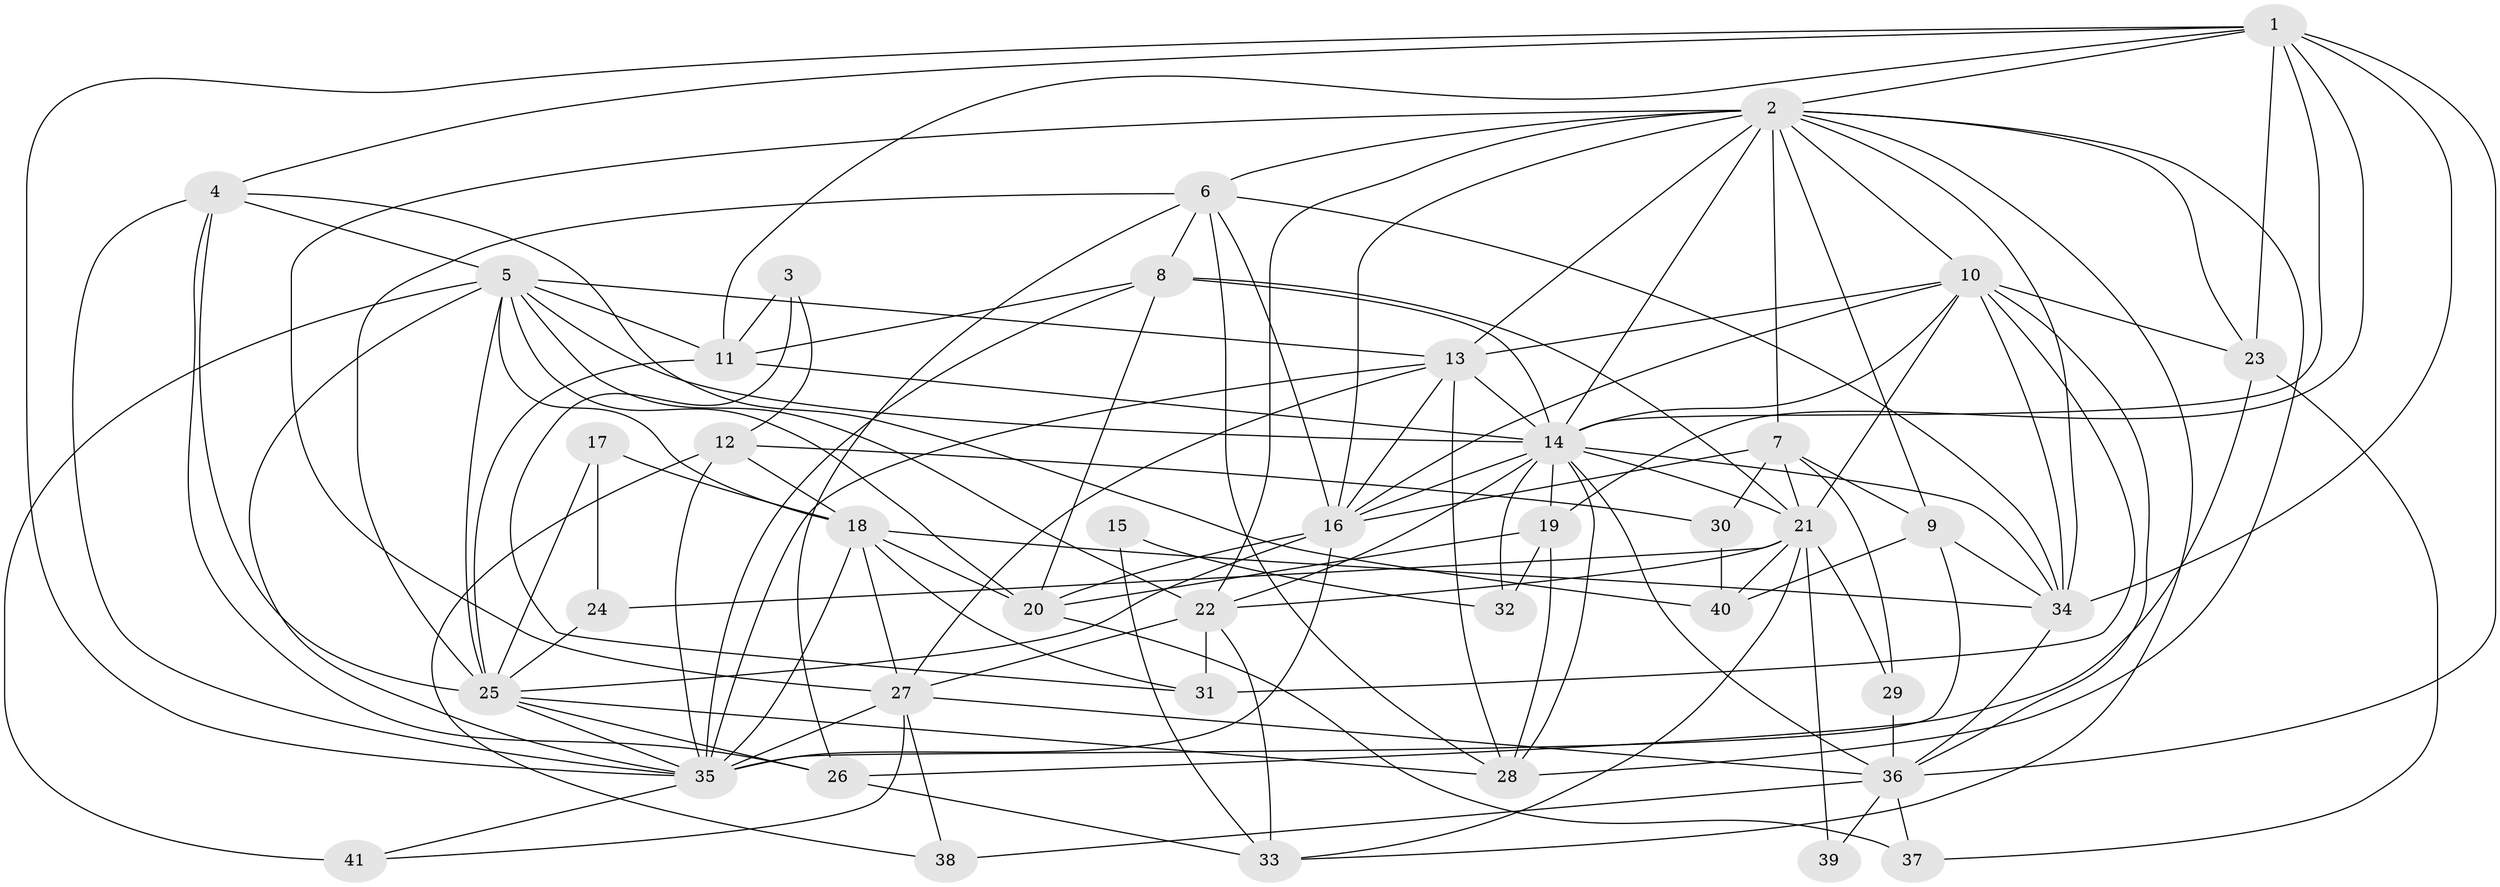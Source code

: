 // original degree distribution, {5: 0.11764705882352941, 6: 0.11764705882352941, 3: 0.3137254901960784, 4: 0.23529411764705882, 2: 0.13725490196078433, 7: 0.0784313725490196}
// Generated by graph-tools (version 1.1) at 2025/51/03/04/25 22:51:14]
// undirected, 41 vertices, 129 edges
graph export_dot {
  node [color=gray90,style=filled];
  1;
  2;
  3;
  4;
  5;
  6;
  7;
  8;
  9;
  10;
  11;
  12;
  13;
  14;
  15;
  16;
  17;
  18;
  19;
  20;
  21;
  22;
  23;
  24;
  25;
  26;
  27;
  28;
  29;
  30;
  31;
  32;
  33;
  34;
  35;
  36;
  37;
  38;
  39;
  40;
  41;
  1 -- 2 [weight=1.0];
  1 -- 4 [weight=1.0];
  1 -- 11 [weight=1.0];
  1 -- 14 [weight=1.0];
  1 -- 19 [weight=1.0];
  1 -- 23 [weight=1.0];
  1 -- 34 [weight=1.0];
  1 -- 35 [weight=1.0];
  1 -- 36 [weight=1.0];
  2 -- 6 [weight=1.0];
  2 -- 7 [weight=1.0];
  2 -- 9 [weight=1.0];
  2 -- 10 [weight=1.0];
  2 -- 13 [weight=1.0];
  2 -- 14 [weight=1.0];
  2 -- 16 [weight=1.0];
  2 -- 22 [weight=1.0];
  2 -- 23 [weight=1.0];
  2 -- 27 [weight=1.0];
  2 -- 28 [weight=1.0];
  2 -- 33 [weight=1.0];
  2 -- 34 [weight=1.0];
  3 -- 11 [weight=1.0];
  3 -- 12 [weight=1.0];
  3 -- 31 [weight=1.0];
  4 -- 5 [weight=1.0];
  4 -- 25 [weight=1.0];
  4 -- 26 [weight=1.0];
  4 -- 35 [weight=1.0];
  4 -- 40 [weight=1.0];
  5 -- 11 [weight=2.0];
  5 -- 13 [weight=1.0];
  5 -- 14 [weight=1.0];
  5 -- 18 [weight=1.0];
  5 -- 20 [weight=1.0];
  5 -- 22 [weight=1.0];
  5 -- 25 [weight=1.0];
  5 -- 35 [weight=1.0];
  5 -- 41 [weight=2.0];
  6 -- 8 [weight=1.0];
  6 -- 16 [weight=2.0];
  6 -- 25 [weight=1.0];
  6 -- 26 [weight=2.0];
  6 -- 28 [weight=1.0];
  6 -- 34 [weight=1.0];
  7 -- 9 [weight=1.0];
  7 -- 16 [weight=1.0];
  7 -- 21 [weight=1.0];
  7 -- 29 [weight=1.0];
  7 -- 30 [weight=1.0];
  8 -- 11 [weight=1.0];
  8 -- 14 [weight=1.0];
  8 -- 20 [weight=1.0];
  8 -- 21 [weight=2.0];
  8 -- 35 [weight=1.0];
  9 -- 34 [weight=1.0];
  9 -- 35 [weight=1.0];
  9 -- 40 [weight=1.0];
  10 -- 13 [weight=1.0];
  10 -- 14 [weight=1.0];
  10 -- 16 [weight=1.0];
  10 -- 21 [weight=2.0];
  10 -- 23 [weight=1.0];
  10 -- 31 [weight=1.0];
  10 -- 34 [weight=1.0];
  10 -- 36 [weight=1.0];
  11 -- 14 [weight=1.0];
  11 -- 25 [weight=2.0];
  12 -- 18 [weight=1.0];
  12 -- 30 [weight=1.0];
  12 -- 35 [weight=1.0];
  12 -- 38 [weight=1.0];
  13 -- 14 [weight=1.0];
  13 -- 16 [weight=1.0];
  13 -- 27 [weight=1.0];
  13 -- 28 [weight=1.0];
  13 -- 35 [weight=1.0];
  14 -- 16 [weight=1.0];
  14 -- 19 [weight=1.0];
  14 -- 21 [weight=1.0];
  14 -- 22 [weight=1.0];
  14 -- 28 [weight=1.0];
  14 -- 32 [weight=1.0];
  14 -- 34 [weight=1.0];
  14 -- 36 [weight=2.0];
  15 -- 32 [weight=1.0];
  15 -- 33 [weight=1.0];
  16 -- 20 [weight=1.0];
  16 -- 25 [weight=1.0];
  16 -- 35 [weight=1.0];
  17 -- 18 [weight=1.0];
  17 -- 24 [weight=1.0];
  17 -- 25 [weight=1.0];
  18 -- 20 [weight=2.0];
  18 -- 27 [weight=2.0];
  18 -- 31 [weight=1.0];
  18 -- 34 [weight=1.0];
  18 -- 35 [weight=1.0];
  19 -- 20 [weight=1.0];
  19 -- 28 [weight=1.0];
  19 -- 32 [weight=1.0];
  20 -- 37 [weight=1.0];
  21 -- 22 [weight=1.0];
  21 -- 24 [weight=1.0];
  21 -- 29 [weight=1.0];
  21 -- 33 [weight=1.0];
  21 -- 39 [weight=1.0];
  21 -- 40 [weight=1.0];
  22 -- 27 [weight=1.0];
  22 -- 31 [weight=1.0];
  22 -- 33 [weight=1.0];
  23 -- 26 [weight=2.0];
  23 -- 37 [weight=1.0];
  24 -- 25 [weight=1.0];
  25 -- 26 [weight=1.0];
  25 -- 28 [weight=1.0];
  25 -- 35 [weight=1.0];
  26 -- 33 [weight=1.0];
  27 -- 35 [weight=2.0];
  27 -- 36 [weight=1.0];
  27 -- 38 [weight=1.0];
  27 -- 41 [weight=1.0];
  29 -- 36 [weight=2.0];
  30 -- 40 [weight=1.0];
  34 -- 36 [weight=1.0];
  35 -- 41 [weight=1.0];
  36 -- 37 [weight=1.0];
  36 -- 38 [weight=1.0];
  36 -- 39 [weight=1.0];
}
